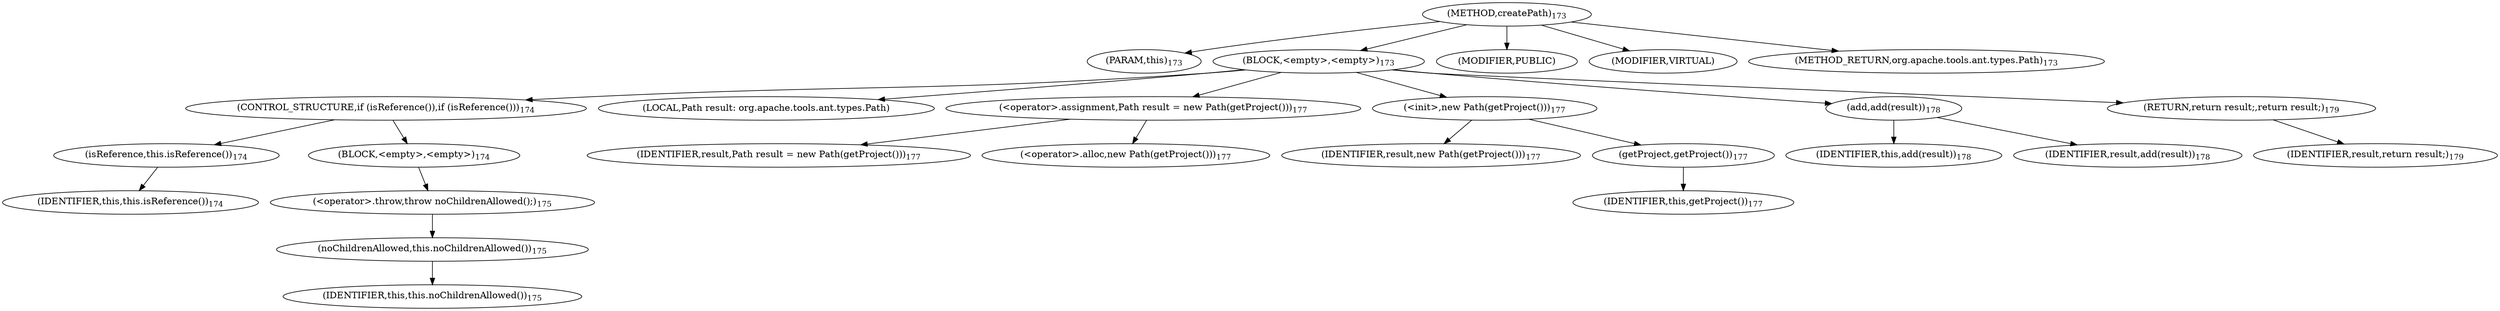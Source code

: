 digraph "createPath" {  
"313" [label = <(METHOD,createPath)<SUB>173</SUB>> ]
"28" [label = <(PARAM,this)<SUB>173</SUB>> ]
"314" [label = <(BLOCK,&lt;empty&gt;,&lt;empty&gt;)<SUB>173</SUB>> ]
"315" [label = <(CONTROL_STRUCTURE,if (isReference()),if (isReference()))<SUB>174</SUB>> ]
"316" [label = <(isReference,this.isReference())<SUB>174</SUB>> ]
"27" [label = <(IDENTIFIER,this,this.isReference())<SUB>174</SUB>> ]
"317" [label = <(BLOCK,&lt;empty&gt;,&lt;empty&gt;)<SUB>174</SUB>> ]
"318" [label = <(&lt;operator&gt;.throw,throw noChildrenAllowed();)<SUB>175</SUB>> ]
"319" [label = <(noChildrenAllowed,this.noChildrenAllowed())<SUB>175</SUB>> ]
"29" [label = <(IDENTIFIER,this,this.noChildrenAllowed())<SUB>175</SUB>> ]
"32" [label = <(LOCAL,Path result: org.apache.tools.ant.types.Path)> ]
"320" [label = <(&lt;operator&gt;.assignment,Path result = new Path(getProject()))<SUB>177</SUB>> ]
"321" [label = <(IDENTIFIER,result,Path result = new Path(getProject()))<SUB>177</SUB>> ]
"322" [label = <(&lt;operator&gt;.alloc,new Path(getProject()))<SUB>177</SUB>> ]
"323" [label = <(&lt;init&gt;,new Path(getProject()))<SUB>177</SUB>> ]
"31" [label = <(IDENTIFIER,result,new Path(getProject()))<SUB>177</SUB>> ]
"324" [label = <(getProject,getProject())<SUB>177</SUB>> ]
"30" [label = <(IDENTIFIER,this,getProject())<SUB>177</SUB>> ]
"325" [label = <(add,add(result))<SUB>178</SUB>> ]
"33" [label = <(IDENTIFIER,this,add(result))<SUB>178</SUB>> ]
"326" [label = <(IDENTIFIER,result,add(result))<SUB>178</SUB>> ]
"327" [label = <(RETURN,return result;,return result;)<SUB>179</SUB>> ]
"328" [label = <(IDENTIFIER,result,return result;)<SUB>179</SUB>> ]
"329" [label = <(MODIFIER,PUBLIC)> ]
"330" [label = <(MODIFIER,VIRTUAL)> ]
"331" [label = <(METHOD_RETURN,org.apache.tools.ant.types.Path)<SUB>173</SUB>> ]
  "313" -> "28" 
  "313" -> "314" 
  "313" -> "329" 
  "313" -> "330" 
  "313" -> "331" 
  "314" -> "315" 
  "314" -> "32" 
  "314" -> "320" 
  "314" -> "323" 
  "314" -> "325" 
  "314" -> "327" 
  "315" -> "316" 
  "315" -> "317" 
  "316" -> "27" 
  "317" -> "318" 
  "318" -> "319" 
  "319" -> "29" 
  "320" -> "321" 
  "320" -> "322" 
  "323" -> "31" 
  "323" -> "324" 
  "324" -> "30" 
  "325" -> "33" 
  "325" -> "326" 
  "327" -> "328" 
}
